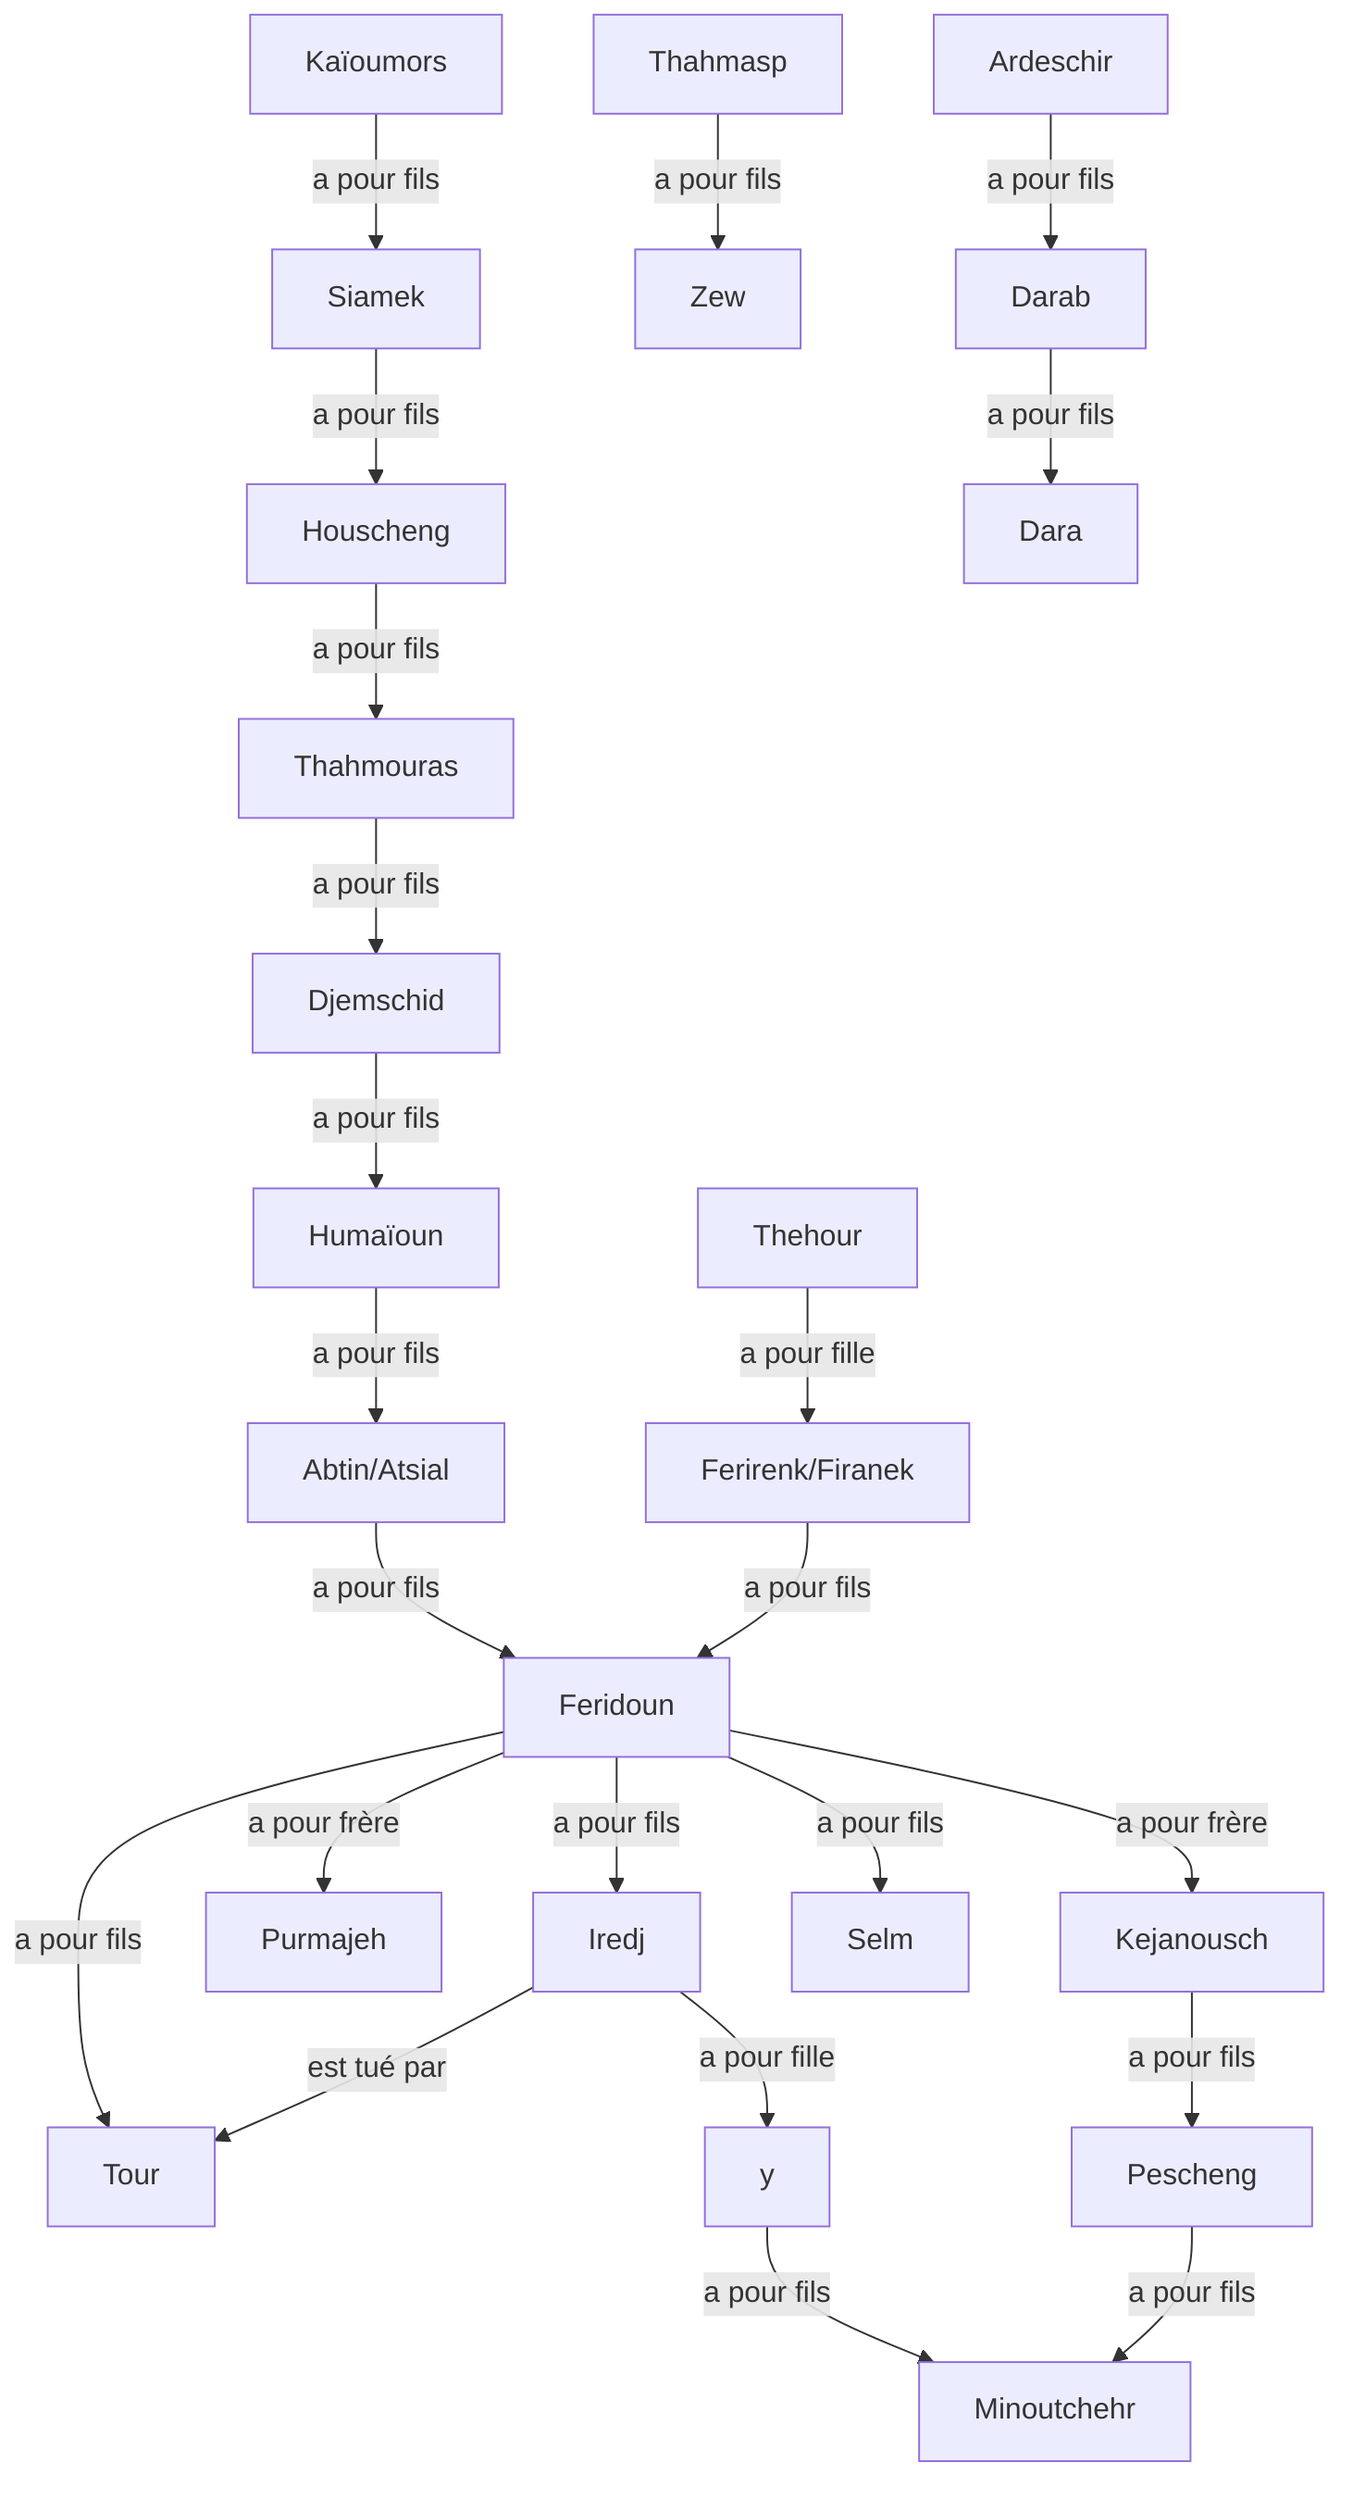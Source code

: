 graph TD
Kaïoumors --a pour fils--> Siamek
Siamek --a pour fils--> Houscheng
Houscheng --a pour fils--> Thahmouras
Thahmouras --a pour fils--> Djemschid
Djemschid --a pour fils--> Humaïoun
Humaïoun --a pour fils-->Abtin/Atsial
Abtin/Atsial --a pour fils--> Feridoun
Thehour --a pour fille--> Ferirenk/Firanek
Ferirenk/Firanek --a pour fils--> Feridoun
Feridoun --a pour frère--> Kejanousch
Feridoun --a pour frère--> Purmajeh
Thahmasp --a pour fils--> Zew
Ardeschir --a pour fils--> Darab
Darab --a pour fils--> Dara
Feridoun --a pour fils-->Iredj
Feridoun --a pour fils-->Tour
Feridoun --a pour fils-->Selm
Iredj --est tué par--> Tour
Kejanousch --a pour fils-->Pescheng
Iredj --a pour fille--> y
y --a pour fils--> Minoutchehr
Pescheng --a pour fils--> Minoutchehr